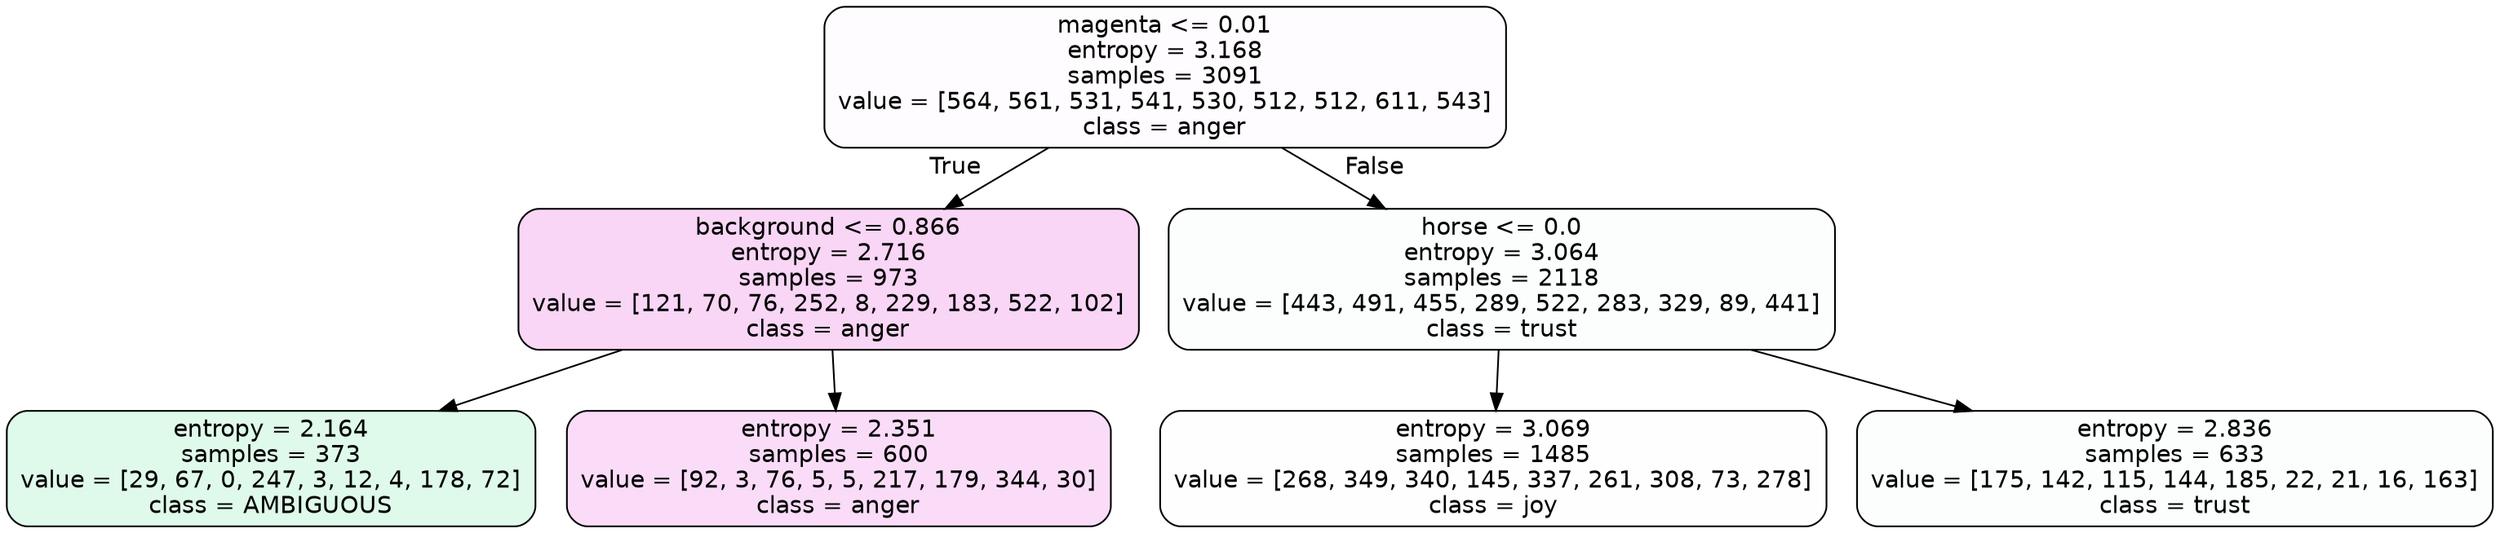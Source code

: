 digraph Tree {
node [shape=box, style="filled, rounded", color="black", fontname=helvetica] ;
edge [fontname=helvetica] ;
0 [label="magenta <= 0.01\nentropy = 3.168\nsamples = 3091\nvalue = [564, 561, 531, 541, 530, 512, 512, 611, 543]\nclass = anger", fillcolor="#e539d703"] ;
1 [label="background <= 0.866\nentropy = 2.716\nsamples = 973\nvalue = [121, 70, 76, 252, 8, 229, 183, 522, 102]\nclass = anger", fillcolor="#e539d735"] ;
0 -> 1 [labeldistance=2.5, labelangle=45, headlabel="True"] ;
2 [label="entropy = 2.164\nsamples = 373\nvalue = [29, 67, 0, 247, 3, 12, 4, 178, 72]\nclass = AMBIGUOUS", fillcolor="#39e58129"] ;
1 -> 2 ;
3 [label="entropy = 2.351\nsamples = 600\nvalue = [92, 3, 76, 5, 5, 217, 179, 344, 30]\nclass = anger", fillcolor="#e539d72c"] ;
1 -> 3 ;
4 [label="horse <= 0.0\nentropy = 3.064\nsamples = 2118\nvalue = [443, 491, 455, 289, 522, 283, 329, 89, 441]\nclass = trust", fillcolor="#39d7e503"] ;
0 -> 4 [labeldistance=2.5, labelangle=-45, headlabel="False"] ;
5 [label="entropy = 3.069\nsamples = 1485\nvalue = [268, 349, 340, 145, 337, 261, 308, 73, 278]\nclass = joy", fillcolor="#d7e53901"] ;
4 -> 5 ;
6 [label="entropy = 2.836\nsamples = 633\nvalue = [175, 142, 115, 144, 185, 22, 21, 16, 163]\nclass = trust", fillcolor="#39d7e503"] ;
4 -> 6 ;
}